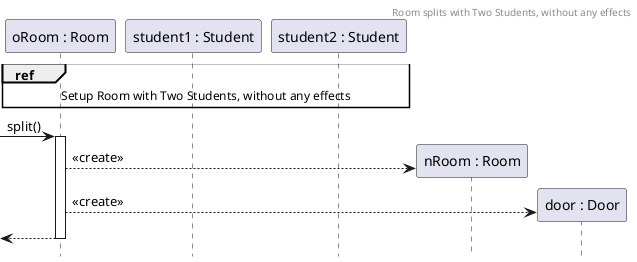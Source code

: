 @startuml RoomSplitWithNoEffects
header Room splits with Two Students, without any effects
hide footbox

participant R1 as "oRoom : Room"
participant S1 as "student1 : Student"
participant S2 as "student2 : Student"

ref over R1, S2 : Setup Room with Two Students, without any effects

-> R1 ++ : split()
create R2 as "nRoom : Room"
R1 --> R2 : <<create>>
create D as "door : Door"
R1 --> D : <<create>>

return
@enduml

